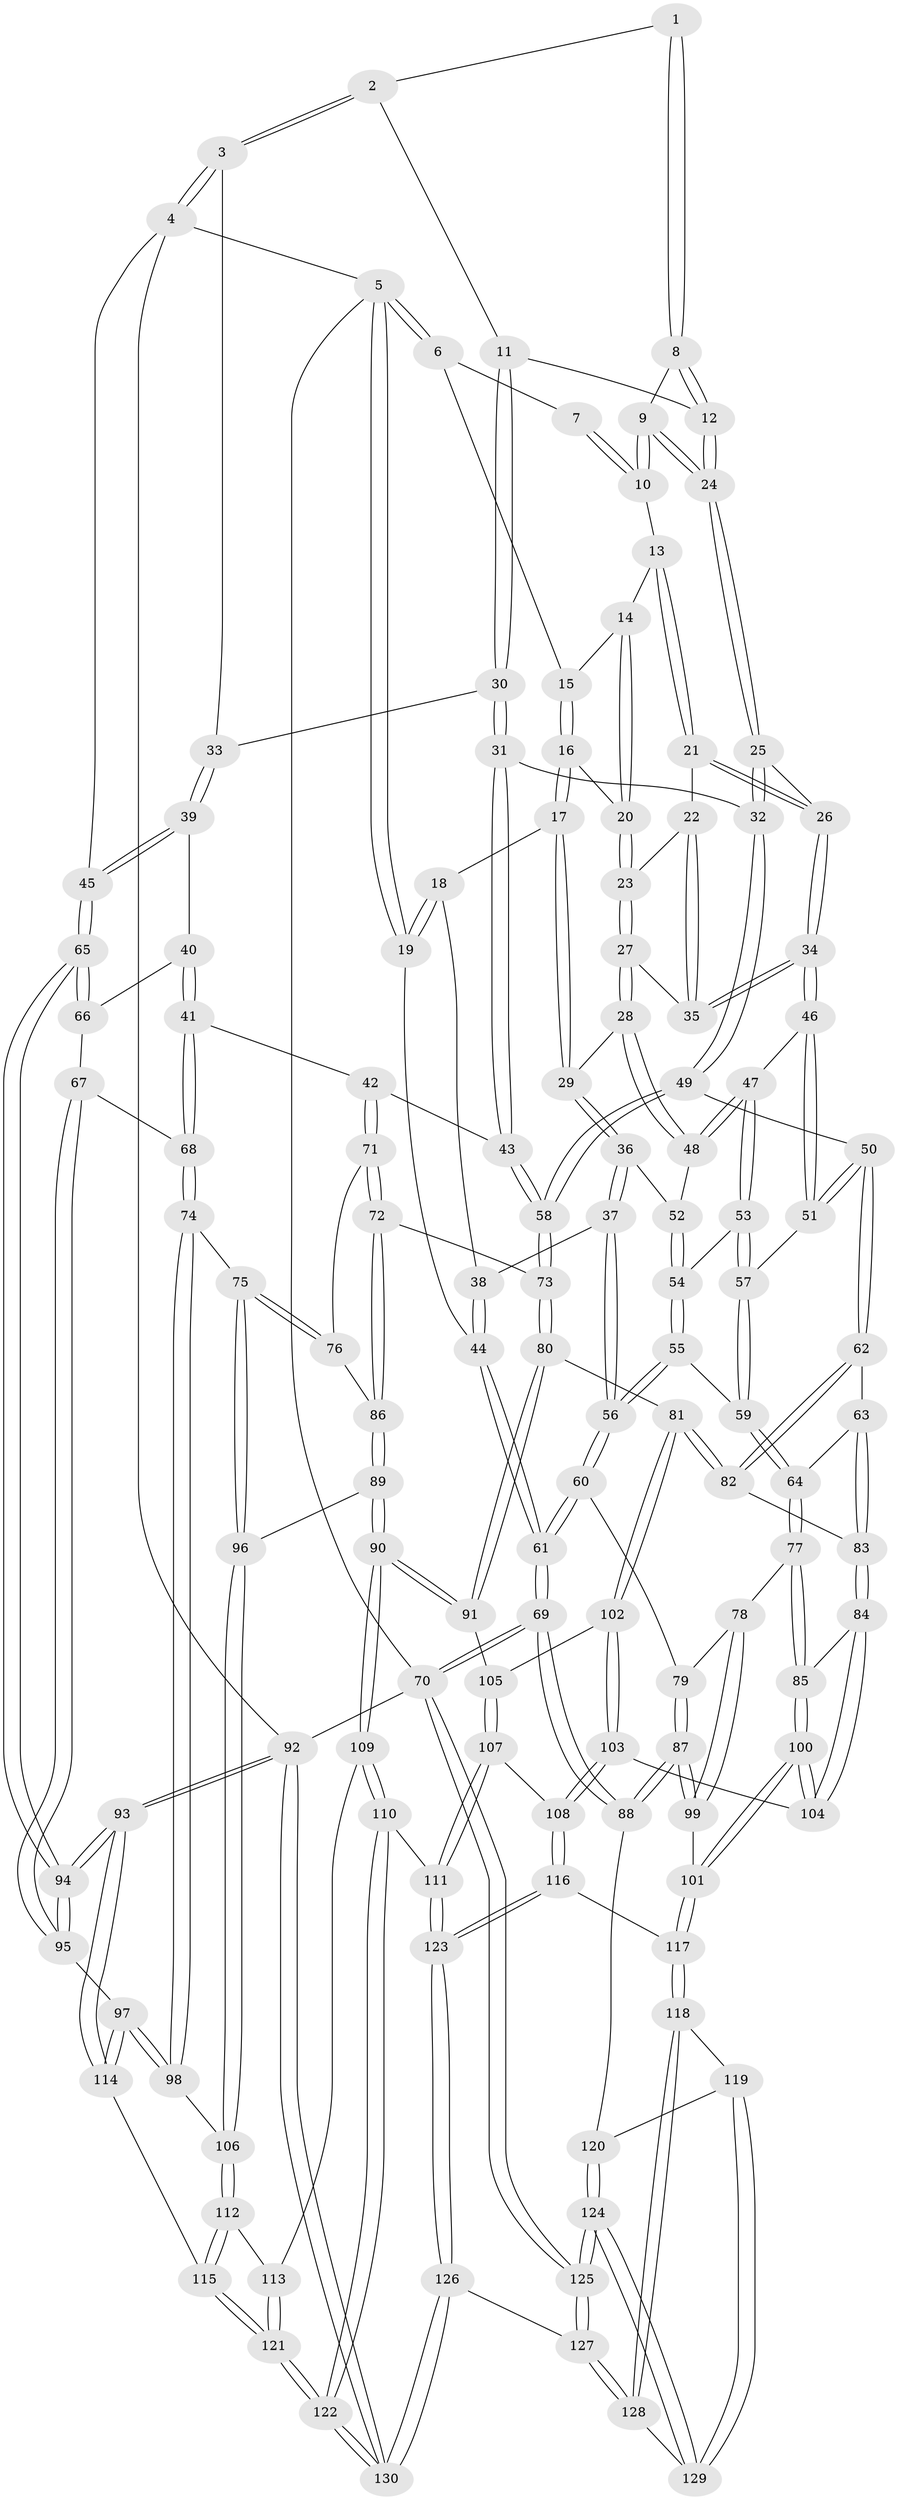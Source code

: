 // coarse degree distribution, {3: 0.18461538461538463, 4: 0.26153846153846155, 5: 0.4, 6: 0.1076923076923077, 7: 0.03076923076923077, 8: 0.015384615384615385}
// Generated by graph-tools (version 1.1) at 2025/05/03/04/25 22:05:59]
// undirected, 130 vertices, 322 edges
graph export_dot {
graph [start="1"]
  node [color=gray90,style=filled];
  1 [pos="+0.4992179268907892+0"];
  2 [pos="+0.5740030684870878+0"];
  3 [pos="+1+0"];
  4 [pos="+1+0"];
  5 [pos="+0+0"];
  6 [pos="+0.11926122450611955+0"];
  7 [pos="+0.22059077293686835+0"];
  8 [pos="+0.4901876433460952+0"];
  9 [pos="+0.42958290234569074+0.08492147823051023"];
  10 [pos="+0.31908160794073054+0.07548764801971874"];
  11 [pos="+0.656509822444706+0.1265580103140077"];
  12 [pos="+0.5828700766614288+0.13523969123497126"];
  13 [pos="+0.31227869762984306+0.08184449503209945"];
  14 [pos="+0.24936374094470182+0.07096854553587592"];
  15 [pos="+0.13218474232207306+0"];
  16 [pos="+0.11237419164635692+0.12172739101425133"];
  17 [pos="+0.09304095762664828+0.14172999025579183"];
  18 [pos="+0.04833629436418929+0.15174734525808836"];
  19 [pos="+0+0.12994304409664015"];
  20 [pos="+0.17913338328403253+0.139727491526507"];
  21 [pos="+0.27132826374735675+0.17224527217193222"];
  22 [pos="+0.265824039784737+0.17494277483327722"];
  23 [pos="+0.2606497180730149+0.1767410399367429"];
  24 [pos="+0.479434955034793+0.17691906146171946"];
  25 [pos="+0.45625799752622315+0.24632981874546866"];
  26 [pos="+0.45153119489997745+0.2487982145826714"];
  27 [pos="+0.216379281085879+0.2872810995176998"];
  28 [pos="+0.1920259965932045+0.3072636952469812"];
  29 [pos="+0.16144878216873013+0.32631457461157404"];
  30 [pos="+0.7354733116222699+0.15754785442844568"];
  31 [pos="+0.6396129119330981+0.3535589073421436"];
  32 [pos="+0.5424879983898286+0.31560773538996945"];
  33 [pos="+0.7722834119723332+0.1488880882737018"];
  34 [pos="+0.39489283090488153+0.31320893149944107"];
  35 [pos="+0.3208848653463848+0.29387375282702094"];
  36 [pos="+0.15257765102700505+0.3449700149983869"];
  37 [pos="+0.12821242330296573+0.3788711465946224"];
  38 [pos="+0.03574412252844639+0.28729862394858857"];
  39 [pos="+0.8774419202656186+0.3183201202886109"];
  40 [pos="+0.8064161313885881+0.4384736554019542"];
  41 [pos="+0.8058083494597362+0.4388164696142501"];
  42 [pos="+0.684387894238736+0.4401471401890113"];
  43 [pos="+0.6778318476720113+0.4372373383852575"];
  44 [pos="+0+0.24858307571513188"];
  45 [pos="+1+0.2885313330066969"];
  46 [pos="+0.3769042939042621+0.37119729353801906"];
  47 [pos="+0.3662732503886187+0.3742643477685289"];
  48 [pos="+0.3573181769565756+0.3735714940664196"];
  49 [pos="+0.4584684004975095+0.49578710678011856"];
  50 [pos="+0.4435164043251066+0.4975124387570631"];
  51 [pos="+0.4181819806740288+0.4709704961330241"];
  52 [pos="+0.2824804539267816+0.3791548762162076"];
  53 [pos="+0.2841334875000782+0.44253600734570464"];
  54 [pos="+0.24975682048335435+0.45172385954059796"];
  55 [pos="+0.20017274858144737+0.4731270791865754"];
  56 [pos="+0.10717368105743297+0.44869249303504255"];
  57 [pos="+0.33497585882641195+0.4870810408864961"];
  58 [pos="+0.5611507217888541+0.5134877836178003"];
  59 [pos="+0.2720239164989607+0.5348903323085591"];
  60 [pos="+0.09653743720197473+0.45779766481944817"];
  61 [pos="+0+0.5035123673391714"];
  62 [pos="+0.4325054785228144+0.5226411037863051"];
  63 [pos="+0.31601998411046045+0.5645220874887378"];
  64 [pos="+0.2775229392372501+0.5482223657842504"];
  65 [pos="+1+0.5129875778576527"];
  66 [pos="+0.9460289939635315+0.49390773217223155"];
  67 [pos="+0.8786377288909012+0.6107517886223665"];
  68 [pos="+0.834006596458824+0.6012278857948151"];
  69 [pos="+0+0.7770365921138089"];
  70 [pos="+0+1"];
  71 [pos="+0.6920542058193239+0.5072093991924923"];
  72 [pos="+0.643322002544801+0.6223259196950225"];
  73 [pos="+0.5669016857677143+0.5748200744416034"];
  74 [pos="+0.8088767896751419+0.6250708574883749"];
  75 [pos="+0.765878870343807+0.648946417416568"];
  76 [pos="+0.7178535023091858+0.5807955458128788"];
  77 [pos="+0.24516066976073866+0.6210789543280791"];
  78 [pos="+0.22142119652304237+0.6302706259311011"];
  79 [pos="+0.11957551586142842+0.5442056822227731"];
  80 [pos="+0.544288461756595+0.6347237639682757"];
  81 [pos="+0.4367995152172727+0.6451173939836896"];
  82 [pos="+0.42449524415798173+0.6269106395808347"];
  83 [pos="+0.3437165454261267+0.6359703325061289"];
  84 [pos="+0.31697479782157423+0.6595838036756817"];
  85 [pos="+0.3137668531342897+0.6603204660066576"];
  86 [pos="+0.6496710009681559+0.6343300313548622"];
  87 [pos="+0.0824180403980476+0.7483232583444904"];
  88 [pos="+0.042778931196605016+0.7772484794450816"];
  89 [pos="+0.6663241529019289+0.7143119094018491"];
  90 [pos="+0.6662910155829529+0.7143639566919607"];
  91 [pos="+0.5758863836484907+0.7010546934238254"];
  92 [pos="+1+1"];
  93 [pos="+1+1"];
  94 [pos="+1+0.6978823689431833"];
  95 [pos="+1+0.7161856193068794"];
  96 [pos="+0.7619964810439726+0.6559764076510041"];
  97 [pos="+0.9840870664887721+0.7508651829144316"];
  98 [pos="+0.8866971057805797+0.7457470527583843"];
  99 [pos="+0.18364622856790072+0.7298804955365065"];
  100 [pos="+0.25595610840060073+0.7540556029880053"];
  101 [pos="+0.2505614161806044+0.7588278358192245"];
  102 [pos="+0.43707798487885463+0.6776973793675634"];
  103 [pos="+0.41072220956356637+0.747430872281199"];
  104 [pos="+0.3675110440628694+0.7286810175771804"];
  105 [pos="+0.5449238511071706+0.7279825515294884"];
  106 [pos="+0.8234658858694778+0.7585721054189489"];
  107 [pos="+0.5017151335746051+0.8252705080923475"];
  108 [pos="+0.4180136986229024+0.7822645198679326"];
  109 [pos="+0.6839827865288896+0.8031500490732529"];
  110 [pos="+0.628557675968406+0.8707449786544448"];
  111 [pos="+0.5287671526977379+0.8734608308895135"];
  112 [pos="+0.7840313208611501+0.8061119679862259"];
  113 [pos="+0.727593950824509+0.8114288959968528"];
  114 [pos="+0.8730276186188591+0.9143625605877498"];
  115 [pos="+0.8729908758237646+0.9143770471783058"];
  116 [pos="+0.32043871726272294+0.852582929897189"];
  117 [pos="+0.29361761205259435+0.8529037631434913"];
  118 [pos="+0.2768958160326077+0.8721221342484572"];
  119 [pos="+0.12945153869936013+0.8813445130887164"];
  120 [pos="+0.0473862281673863+0.7833025338006023"];
  121 [pos="+0.7999235382793473+1"];
  122 [pos="+0.7506404164718403+1"];
  123 [pos="+0.4600667096501364+0.9916944275308162"];
  124 [pos="+0.06541348903340911+1"];
  125 [pos="+0.04234381875637859+1"];
  126 [pos="+0.43601483176129346+1"];
  127 [pos="+0.383178458876639+1"];
  128 [pos="+0.27137017091460397+0.9241661320399641"];
  129 [pos="+0.13459332061860801+1"];
  130 [pos="+0.7338183193426822+1"];
  1 -- 2;
  1 -- 8;
  1 -- 8;
  2 -- 3;
  2 -- 3;
  2 -- 11;
  3 -- 4;
  3 -- 4;
  3 -- 33;
  4 -- 5;
  4 -- 45;
  4 -- 92;
  5 -- 6;
  5 -- 6;
  5 -- 19;
  5 -- 19;
  5 -- 70;
  6 -- 7;
  6 -- 15;
  7 -- 10;
  7 -- 10;
  8 -- 9;
  8 -- 12;
  8 -- 12;
  9 -- 10;
  9 -- 10;
  9 -- 24;
  9 -- 24;
  10 -- 13;
  11 -- 12;
  11 -- 30;
  11 -- 30;
  12 -- 24;
  12 -- 24;
  13 -- 14;
  13 -- 21;
  13 -- 21;
  14 -- 15;
  14 -- 20;
  14 -- 20;
  15 -- 16;
  15 -- 16;
  16 -- 17;
  16 -- 17;
  16 -- 20;
  17 -- 18;
  17 -- 29;
  17 -- 29;
  18 -- 19;
  18 -- 19;
  18 -- 38;
  19 -- 44;
  20 -- 23;
  20 -- 23;
  21 -- 22;
  21 -- 26;
  21 -- 26;
  22 -- 23;
  22 -- 35;
  22 -- 35;
  23 -- 27;
  23 -- 27;
  24 -- 25;
  24 -- 25;
  25 -- 26;
  25 -- 32;
  25 -- 32;
  26 -- 34;
  26 -- 34;
  27 -- 28;
  27 -- 28;
  27 -- 35;
  28 -- 29;
  28 -- 48;
  28 -- 48;
  29 -- 36;
  29 -- 36;
  30 -- 31;
  30 -- 31;
  30 -- 33;
  31 -- 32;
  31 -- 43;
  31 -- 43;
  32 -- 49;
  32 -- 49;
  33 -- 39;
  33 -- 39;
  34 -- 35;
  34 -- 35;
  34 -- 46;
  34 -- 46;
  36 -- 37;
  36 -- 37;
  36 -- 52;
  37 -- 38;
  37 -- 56;
  37 -- 56;
  38 -- 44;
  38 -- 44;
  39 -- 40;
  39 -- 45;
  39 -- 45;
  40 -- 41;
  40 -- 41;
  40 -- 66;
  41 -- 42;
  41 -- 68;
  41 -- 68;
  42 -- 43;
  42 -- 71;
  42 -- 71;
  43 -- 58;
  43 -- 58;
  44 -- 61;
  44 -- 61;
  45 -- 65;
  45 -- 65;
  46 -- 47;
  46 -- 51;
  46 -- 51;
  47 -- 48;
  47 -- 48;
  47 -- 53;
  47 -- 53;
  48 -- 52;
  49 -- 50;
  49 -- 58;
  49 -- 58;
  50 -- 51;
  50 -- 51;
  50 -- 62;
  50 -- 62;
  51 -- 57;
  52 -- 54;
  52 -- 54;
  53 -- 54;
  53 -- 57;
  53 -- 57;
  54 -- 55;
  54 -- 55;
  55 -- 56;
  55 -- 56;
  55 -- 59;
  56 -- 60;
  56 -- 60;
  57 -- 59;
  57 -- 59;
  58 -- 73;
  58 -- 73;
  59 -- 64;
  59 -- 64;
  60 -- 61;
  60 -- 61;
  60 -- 79;
  61 -- 69;
  61 -- 69;
  62 -- 63;
  62 -- 82;
  62 -- 82;
  63 -- 64;
  63 -- 83;
  63 -- 83;
  64 -- 77;
  64 -- 77;
  65 -- 66;
  65 -- 66;
  65 -- 94;
  65 -- 94;
  66 -- 67;
  67 -- 68;
  67 -- 95;
  67 -- 95;
  68 -- 74;
  68 -- 74;
  69 -- 70;
  69 -- 70;
  69 -- 88;
  69 -- 88;
  70 -- 125;
  70 -- 125;
  70 -- 92;
  71 -- 72;
  71 -- 72;
  71 -- 76;
  72 -- 73;
  72 -- 86;
  72 -- 86;
  73 -- 80;
  73 -- 80;
  74 -- 75;
  74 -- 98;
  74 -- 98;
  75 -- 76;
  75 -- 76;
  75 -- 96;
  75 -- 96;
  76 -- 86;
  77 -- 78;
  77 -- 85;
  77 -- 85;
  78 -- 79;
  78 -- 99;
  78 -- 99;
  79 -- 87;
  79 -- 87;
  80 -- 81;
  80 -- 91;
  80 -- 91;
  81 -- 82;
  81 -- 82;
  81 -- 102;
  81 -- 102;
  82 -- 83;
  83 -- 84;
  83 -- 84;
  84 -- 85;
  84 -- 104;
  84 -- 104;
  85 -- 100;
  85 -- 100;
  86 -- 89;
  86 -- 89;
  87 -- 88;
  87 -- 88;
  87 -- 99;
  87 -- 99;
  88 -- 120;
  89 -- 90;
  89 -- 90;
  89 -- 96;
  90 -- 91;
  90 -- 91;
  90 -- 109;
  90 -- 109;
  91 -- 105;
  92 -- 93;
  92 -- 93;
  92 -- 130;
  92 -- 130;
  93 -- 94;
  93 -- 94;
  93 -- 114;
  93 -- 114;
  94 -- 95;
  94 -- 95;
  95 -- 97;
  96 -- 106;
  96 -- 106;
  97 -- 98;
  97 -- 98;
  97 -- 114;
  97 -- 114;
  98 -- 106;
  99 -- 101;
  100 -- 101;
  100 -- 101;
  100 -- 104;
  100 -- 104;
  101 -- 117;
  101 -- 117;
  102 -- 103;
  102 -- 103;
  102 -- 105;
  103 -- 104;
  103 -- 108;
  103 -- 108;
  105 -- 107;
  105 -- 107;
  106 -- 112;
  106 -- 112;
  107 -- 108;
  107 -- 111;
  107 -- 111;
  108 -- 116;
  108 -- 116;
  109 -- 110;
  109 -- 110;
  109 -- 113;
  110 -- 111;
  110 -- 122;
  110 -- 122;
  111 -- 123;
  111 -- 123;
  112 -- 113;
  112 -- 115;
  112 -- 115;
  113 -- 121;
  113 -- 121;
  114 -- 115;
  115 -- 121;
  115 -- 121;
  116 -- 117;
  116 -- 123;
  116 -- 123;
  117 -- 118;
  117 -- 118;
  118 -- 119;
  118 -- 128;
  118 -- 128;
  119 -- 120;
  119 -- 129;
  119 -- 129;
  120 -- 124;
  120 -- 124;
  121 -- 122;
  121 -- 122;
  122 -- 130;
  122 -- 130;
  123 -- 126;
  123 -- 126;
  124 -- 125;
  124 -- 125;
  124 -- 129;
  124 -- 129;
  125 -- 127;
  125 -- 127;
  126 -- 127;
  126 -- 130;
  126 -- 130;
  127 -- 128;
  127 -- 128;
  128 -- 129;
}
